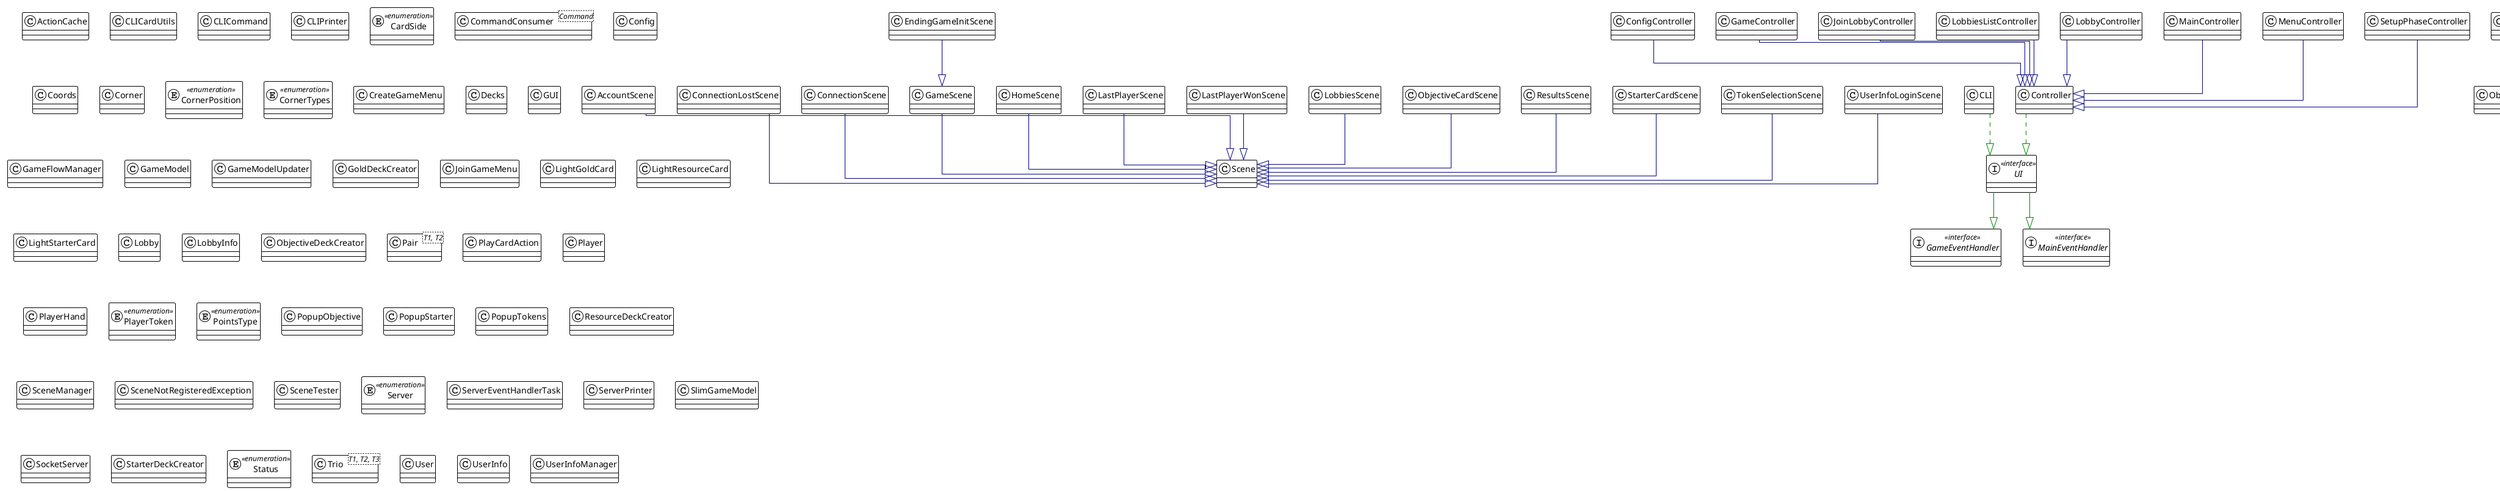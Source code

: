 @startuml

!theme plain
top to bottom direction
skinparam linetype ortho

class AccountScene
class ActionCache
class CLI
class CLICardUtils
class CLICommand
class CLIPrinter
class Card
enum CardSide << enumeration >>
class CardsPlayabilityEvent
class ChosenObjectiveCardEvent
class ChosenStarterCardSideEvent
class Client
class Command
class CommandConsumer<Command>
class Config
class ConfigController
class ConnectionCommand
class ConnectionHandler
class ConnectionLostScene
class ConnectionScene
class Controller
class Coords
class Corner
enum CornerPosition << enumeration >>
enum CornerTypes << enumeration >>
class CreateGameMenu
class CreateLobbyCommand
class CreateLobbyError
class Deck<CardType>
class Decks
class DirectMessageCommand
class DirectMessageEvent
class DrawCardState
class DrawGoldDeckCardCommand
class DrawObjectiveCardsCommand
class DrawResourceDeckCardCommand
class DrawStarterCardCommand
class DrawVisibleGoldCardCommand
class DrawVisibleResourceCardCommand
class DrawnGoldDeckCardEvent
class DrawnObjectiveCardsEvent
class DrawnResourceDeckCardEvent
class DrawnStarterCardEvent
class DrawnVisibleGoldCardEvent
class DrawnVisibleResourceCardEvent
interface Elements << interface >>
class EndedInitializationPhaseEvent
class EndedObjectiveCardPhaseEvent
class EndedStarterCardPhaseEvent
class EndedTokenPhaseEvent
class EndingGameInitScene
class Event
class GUI
class GameCommand
class GameController
class GameErrorEvent
class GameEvent
interface GameEventHandler << interface >>
class GameFlowManager
class GameModel
class GameModelUpdater
class GameResultsEvent
class GameScene
interface GameServerActions << interface >>
class GameStartedEvent
class GameState
interface GameViewActions << interface >>
class GoldCard
class GoldDeckCreator
class GroupMessageCommand
class GroupMessageEvent
class HomeScene
class InitializationState
enum Items << enumeration >>
class ItemsObjectiveStrategy
class JoinGameMenu
class JoinLobbyCommand
class JoinLobbyController
class JoinLobbyError
class KeepAliveCommand
class KeepAliveEvent
class LastConnectedPlayerEvent
class LastConnectedPlayerWonEvent
class LastPlayerScene
class LastPlayerWonScene
class LastRoundEvent
class LeaveLobbyCommand
class LeaveLobbyError
class LightGoldCard
class LightResourceCard
class LightStarterCard
class LobbiesEvent
class LobbiesListController
class LobbiesScene
class Lobby
class LobbyController
class LobbyInfo
class LoginEvent
class MainCommand
class MainController
class MainErrorEvent
class MainEvent
interface MainEventHandler << interface >>
interface MainServerActions << interface >>
interface MainViewActions << interface >>
class MenuController
class MessageCommand
class MessageEvent
class ObjectiveCard
class ObjectiveCardScene
class ObjectiveCardSelectionState
class ObjectiveDeckCreator
interface ObjectiveStrategy << interface >>
class Observable
interface Observer << interface >>
class Pair<T1, T2>
class PatternObjectiveStrategy
class PlayCardAction
class PlayCardCommand
class PlayCardState
class PlayableCard
class PlayedCardEvent
class Player
class PlayerBoard
class PlayerElementsEvent
class PlayerHand
enum PlayerToken << enumeration >>
class PlayerTurnEvent
enum PointsType << enumeration >>
class PopupObjective
class PopupStarter
class PopupTokens
class PostGameState
class RMIConnectionHandler
class RMIGameServer
class RMIGameView
class RMIHandler
class RMIMainServer
class RMIMainView
class ReconnectToGameEvent
class ReconnectionCommand
class ResourceCard
class ResourceDeckCreator
enum Resources << enumeration >>
class ResultsScene
class Scene
class SceneManager
class SceneNotRegisteredException
class SceneTester
class ScoreTrack
class SelectObjectiveCardCommand
class SelectStarterCardSideCommand
class SelectTokenCommand
enum Server << enumeration >>
class ServerEventHandlerTask
class ServerPrinter
class SetupPhaseController
class SlimGameModel
class SocketClientHandler
class SocketConnectionHandler
class SocketServer
class StartGameCommand
class StartGameError
class StarterCard
class StarterCardScene
class StarterCardSelectionState
class StarterDeckCreator
enum Status << enumeration >>
class TokenAssignmentEvent
class TokenSelectionScene
class TokenSelectionState
class Trio<T1, T2, T3>
interface UI << interface >>
class UpdatedScoreTrackEvent
class User
class UserInfo
class UserInfoLoginScene
class UserInfoManager
class VisibleCardsList<CardType>

AccountScene                    -[#000082,plain]-^  Scene                          
CLI                             -[#008200,dashed]-^  UI                             
CardsPlayabilityEvent           -[#000082,plain]-^  GameEvent                      
ChosenObjectiveCardEvent        -[#000082,plain]-^  GameEvent                      
ChosenStarterCardSideEvent      -[#000082,plain]-^  GameEvent                      
Client                          -[#008200,dashed]-^  GameViewActions                
Client                          -[#008200,dashed]-^  MainViewActions                
Client                          -[#008200,dashed]-^  Observer                       
ConfigController                -[#000082,plain]-^  Controller                     
ConnectionCommand               -[#000082,plain]-^  MainCommand                    
ConnectionLostScene             -[#000082,plain]-^  Scene                          
ConnectionScene                 -[#000082,plain]-^  Scene                          
Controller                      -[#008200,dashed]-^  UI                             
CreateLobbyCommand              -[#000082,plain]-^  MainCommand                    
CreateLobbyError                -[#000082,plain]-^  MainErrorEvent                 
Deck                            -[#595959,dashed]->  Card                           
Deck                            -[#000082,plain]-^  Observable                     
DirectMessageCommand            -[#000082,plain]-^  MessageCommand                 
DirectMessageEvent              -[#000082,plain]-^  MessageEvent                   
DrawCardState                   -[#000082,plain]-^  GameState                      
DrawGoldDeckCardCommand         -[#000082,plain]-^  GameCommand                    
DrawObjectiveCardsCommand       -[#000082,plain]-^  GameCommand                    
DrawResourceDeckCardCommand     -[#000082,plain]-^  GameCommand                    
DrawStarterCardCommand          -[#000082,plain]-^  GameCommand                    
DrawVisibleGoldCardCommand      -[#000082,plain]-^  GameCommand                    
DrawVisibleResourceCardCommand  -[#000082,plain]-^  GameCommand                    
DrawnGoldDeckCardEvent          -[#000082,plain]-^  GameEvent                      
DrawnObjectiveCardsEvent        -[#000082,plain]-^  GameEvent                      
DrawnResourceDeckCardEvent      -[#000082,plain]-^  GameEvent                      
DrawnStarterCardEvent           -[#000082,plain]-^  GameEvent                      
DrawnVisibleGoldCardEvent       -[#000082,plain]-^  GameEvent                      
DrawnVisibleResourceCardEvent   -[#000082,plain]-^  GameEvent                      
EndedInitializationPhaseEvent   -[#000082,plain]-^  GameEvent                      
EndedObjectiveCardPhaseEvent    -[#000082,plain]-^  GameEvent                      
EndedStarterCardPhaseEvent      -[#000082,plain]-^  GameEvent                      
EndedTokenPhaseEvent            -[#000082,plain]-^  GameEvent                      
EndingGameInitScene             -[#000082,plain]-^  GameScene                      
GameCommand                     -[#000082,plain]-^  Command                        
GameController                  -[#000082,plain]-^  Controller                     
GameErrorEvent                  -[#000082,plain]-^  GameEvent                      
GameEvent                       -[#000082,plain]-^  Event                          
GameResultsEvent                -[#000082,plain]-^  GameEvent                      
GameScene                       -[#000082,plain]-^  Scene                          
GameStartedEvent                -[#000082,plain]-^  MainEvent                      
GoldCard                        -[#000082,plain]-^  PlayableCard                   
GroupMessageCommand             -[#000082,plain]-^  MessageCommand                 
GroupMessageEvent               -[#000082,plain]-^  MessageEvent                   
HomeScene                       -[#000082,plain]-^  Scene                          
InitializationState             -[#000082,plain]-^  GameState                      
Items                           -[#008200,dashed]-^  Elements                       
ItemsObjectiveStrategy          -[#008200,dashed]-^  ObjectiveStrategy              
JoinLobbyCommand                -[#000082,plain]-^  MainCommand                    
JoinLobbyController             -[#000082,plain]-^  Controller                     
JoinLobbyError                  -[#000082,plain]-^  MainErrorEvent                 
KeepAliveCommand                -[#000082,plain]-^  MainCommand                    
KeepAliveEvent                  -[#000082,plain]-^  MainEvent                      
LastConnectedPlayerEvent        -[#000082,plain]-^  GameEvent                      
LastConnectedPlayerWonEvent     -[#000082,plain]-^  GameEvent                      
LastPlayerScene                 -[#000082,plain]-^  Scene                          
LastPlayerWonScene              -[#000082,plain]-^  Scene                          
LastRoundEvent                  -[#000082,plain]-^  GameEvent                      
LeaveLobbyCommand               -[#000082,plain]-^  MainCommand                    
LeaveLobbyError                 -[#000082,plain]-^  MainErrorEvent                 
LobbiesEvent                    -[#000082,plain]-^  MainEvent                      
LobbiesListController           -[#000082,plain]-^  Controller                     
LobbiesScene                    -[#000082,plain]-^  Scene                          
LobbyController                 -[#000082,plain]-^  Controller                     
LoginEvent                      -[#000082,plain]-^  MainEvent                      
MainCommand                     -[#000082,plain]-^  Command                        
MainController                  -[#000082,plain]-^  Controller                     
MainErrorEvent                  -[#000082,plain]-^  MainEvent                      
MainEvent                       -[#000082,plain]-^  Event                          
MenuController                  -[#000082,plain]-^  Controller                     
MessageCommand                  -[#000082,plain]-^  GameCommand                    
MessageEvent                    -[#000082,plain]-^  GameEvent                      
ObjectiveCard                   -[#000082,plain]-^  Card                           
ObjectiveCardScene              -[#000082,plain]-^  Scene                          
ObjectiveCardSelectionState     -[#000082,plain]-^  GameState                      
PatternObjectiveStrategy        -[#008200,dashed]-^  ObjectiveStrategy              
PlayCardCommand                 -[#000082,plain]-^  GameCommand                    
PlayCardState                   -[#000082,plain]-^  GameState                      
PlayableCard                    -[#000082,plain]-^  Card                           
PlayedCardEvent                 -[#000082,plain]-^  GameEvent                      
PlayerBoard                     -[#000082,plain]-^  Observable                     
PlayerElementsEvent             -[#000082,plain]-^  GameEvent                      
PlayerTurnEvent                 -[#000082,plain]-^  GameEvent                      
PostGameState                   -[#000082,plain]-^  GameState                      
RMIConnectionHandler            -[#000082,plain]-^  ConnectionHandler              
RMIGameServer                   -[#008200,dashed]-^  GameServerActions              
RMIGameView                     -[#008200,dashed]-^  GameViewActions                
RMIHandler                      -[#000082,plain]-^  Client                         
RMIMainServer                   -[#008200,dashed]-^  MainServerActions              
RMIMainView                     -[#008200,dashed]-^  MainViewActions                
ReconnectToGameEvent            -[#000082,plain]-^  MainEvent                      
ReconnectionCommand             -[#000082,plain]-^  MainCommand                    
ResourceCard                    -[#000082,plain]-^  PlayableCard                   
Resources                       -[#008200,dashed]-^  Elements                       
ResultsScene                    -[#000082,plain]-^  Scene                          
ScoreTrack                      -[#000082,plain]-^  Observable                     
SelectObjectiveCardCommand      -[#000082,plain]-^  GameCommand                    
SelectStarterCardSideCommand    -[#000082,plain]-^  GameCommand                    
SelectTokenCommand              -[#000082,plain]-^  GameCommand                    
SetupPhaseController            -[#000082,plain]-^  Controller                     
SocketClientHandler             -[#000082,plain]-^  Client                         
SocketConnectionHandler         -[#000082,plain]-^  ConnectionHandler              
StartGameCommand                -[#000082,plain]-^  MainCommand                    
StartGameError                  -[#000082,plain]-^  MainErrorEvent                 
StarterCard                     -[#000082,plain]-^  PlayableCard                   
StarterCardScene                -[#000082,plain]-^  Scene                          
StarterCardSelectionState       -[#000082,plain]-^  GameState                      
TokenAssignmentEvent            -[#000082,plain]-^  GameEvent                      
TokenSelectionScene             -[#000082,plain]-^  Scene                          
TokenSelectionState             -[#000082,plain]-^  GameState                      
UI                              -[#008200,plain]-^  GameEventHandler               
UI                              -[#008200,plain]-^  MainEventHandler               
UpdatedScoreTrackEvent          -[#000082,plain]-^  GameEvent                      
UserInfoLoginScene              -[#000082,plain]-^  Scene                          
VisibleCardsList                -[#595959,dashed]->  Card                           
VisibleCardsList                -[#000082,plain]-^  Observable                     
@enduml
